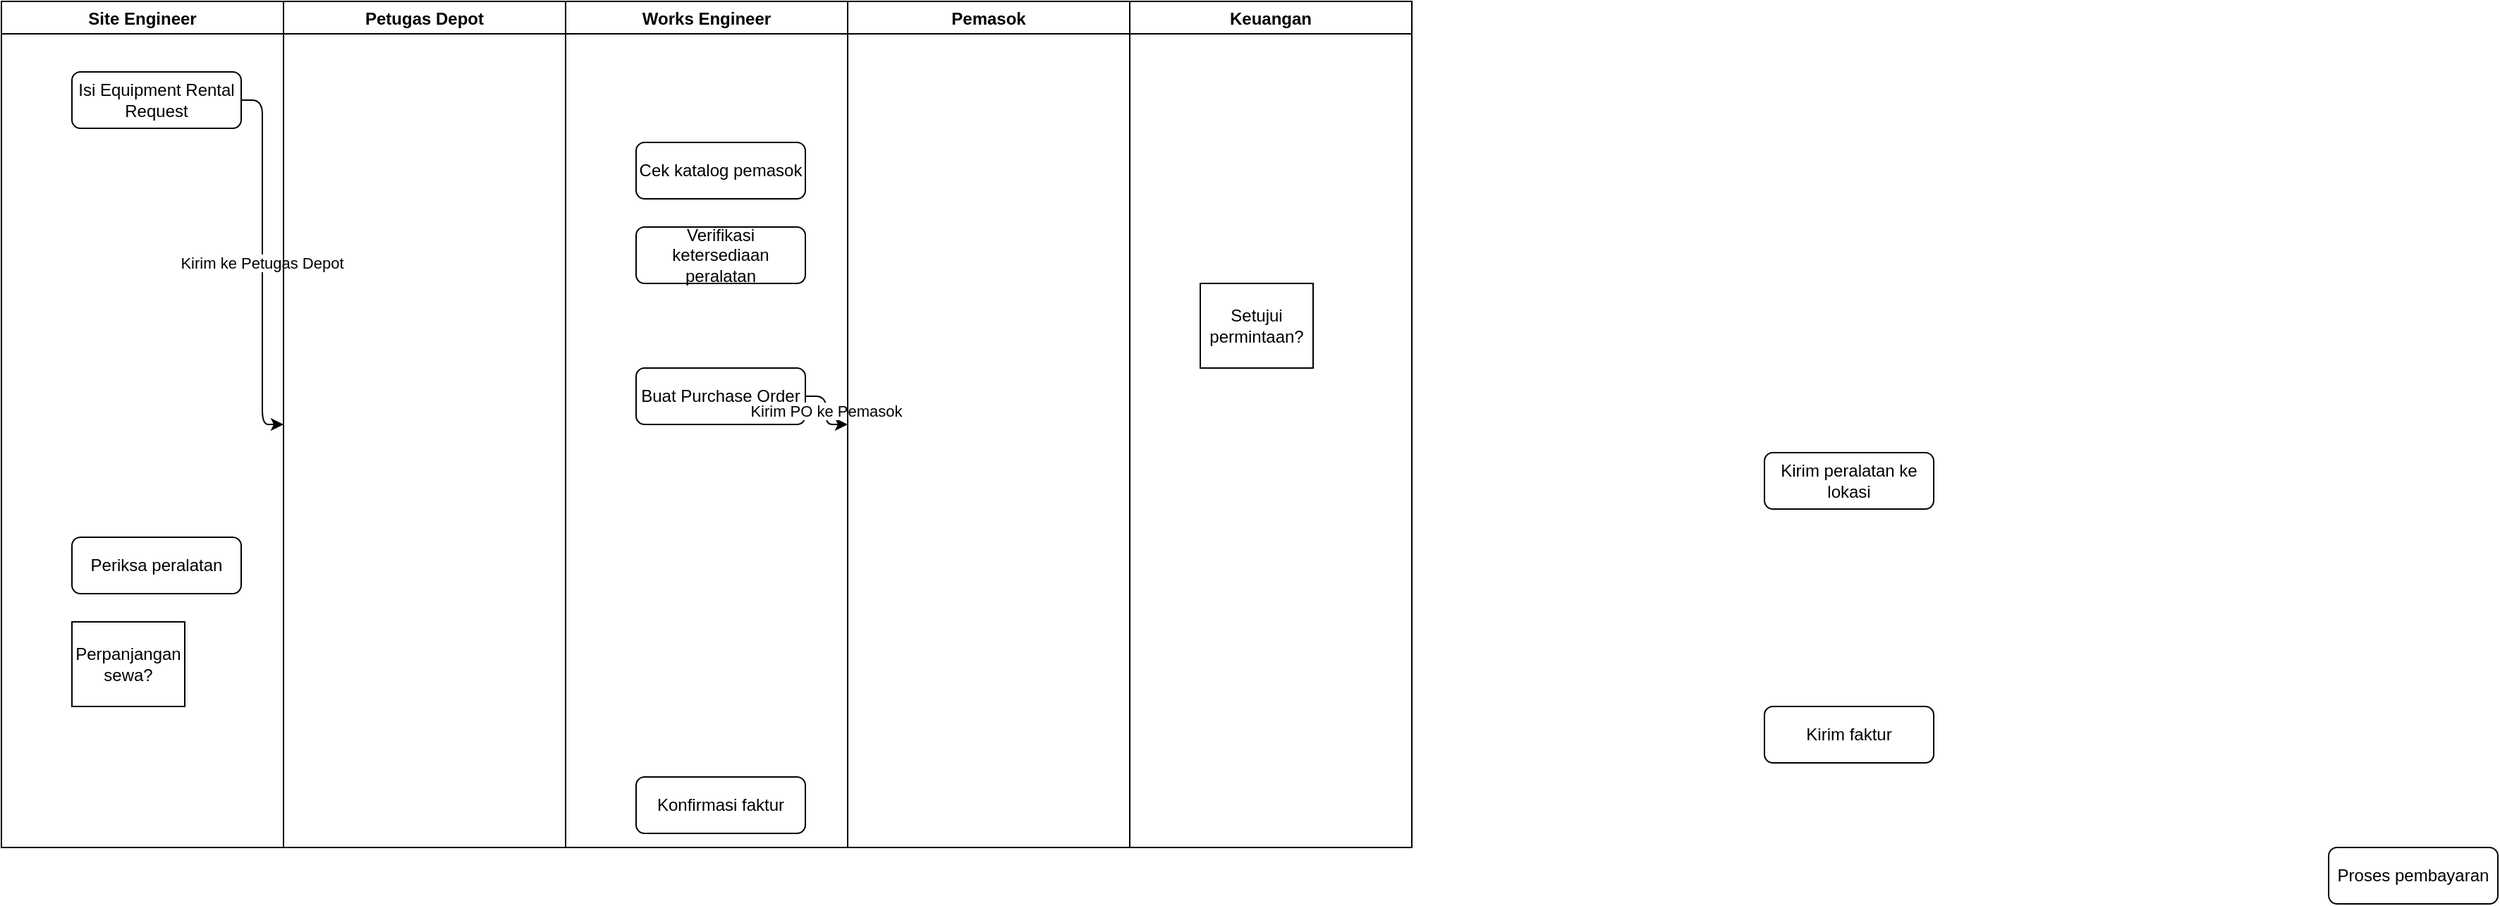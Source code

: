 <mxfile version="26.0.11">
  <diagram id="prtHgNgQTEPvFCAcTncT" name="Page-1">
 <mxGraphModel dx="928" dy="554" grid="1" gridSize="10" guides="1" tooltips="1" connect="1" arrows="1" fold="1" page="1" pageScale="1" pageWidth="827" pageHeight="1169" math="0" shadow="0">
      <root>
        <mxCell id="0" />
        <mxCell id="1" parent="0" />
        
        <!-- Swimlanes -->
        <mxCell id="2" value="Site Engineer" style="swimlane" vertex="1" parent="1">
          <mxGeometry x="0" y="0" width="200" height="600" as="geometry" />
        </mxCell>
        <mxCell id="3" value="Petugas Depot" style="swimlane" vertex="1" parent="1">
          <mxGeometry x="200" y="0" width="200" height="600" as="geometry" />
        </mxCell>
        <mxCell id="4" value="Works Engineer" style="swimlane" vertex="1" parent="1">
          <mxGeometry x="400" y="0" width="200" height="600" as="geometry" />
        </mxCell>
        <mxCell id="5" value="Pemasok" style="swimlane" vertex="1" parent="1">
          <mxGeometry x="600" y="0" width="200" height="600" as="geometry" />
        </mxCell>
        <mxCell id="6" value="Keuangan" style="swimlane" vertex="1" parent="1">
          <mxGeometry x="800" y="0" width="200" height="600" as="geometry" />
        </mxCell>
        
        <!-- Process Steps -->
        <mxCell id="7" value="Isi Equipment Rental Request" style="rounded=1;whiteSpace=wrap;" vertex="1" parent="2">
          <mxGeometry x="50" y="50" width="120" height="40" as="geometry" />
        </mxCell>
        <mxCell id="8" value="Kirim ke Petugas Depot" style="edgeStyle=elbowEdgeStyle;rounded=1;" edge="1" parent="2" source="7" target="3">
          <mxGeometry relative="1" as="geometry" />
        </mxCell>
        <mxCell id="9" value="Cek katalog pemasok" style="rounded=1;whiteSpace=wrap;" vertex="1" parent="3">
          <mxGeometry x="250" y="100" width="120" height="40" as="geometry" />
        </mxCell>
        <mxCell id="10" value="Verifikasi ketersediaan peralatan" style="rounded=1;whiteSpace=wrap;" vertex="1" parent="3">
          <mxGeometry x="250" y="160" width="120" height="40" as="geometry" />
        </mxCell>
        <mxCell id="11" value="Setujui permintaan?" style="diamond;whiteSpace=wrap;" vertex="1" parent="4">
          <mxGeometry x="450" y="200" width="80" height="60" as="geometry" />
        </mxCell>
        <mxCell id="12" value="Buat Purchase Order" style="rounded=1;whiteSpace=wrap;" vertex="1" parent="3">
          <mxGeometry x="250" y="260" width="120" height="40" as="geometry" />
        </mxCell>
        <mxCell id="13" value="Kirim PO ke Pemasok" style="edgeStyle=elbowEdgeStyle;rounded=1;" edge="1" parent="3" source="12" target="5">
          <mxGeometry relative="1" as="geometry" />
        </mxCell>
        <mxCell id="14" value="Kirim peralatan ke lokasi" style="rounded=1;whiteSpace=wrap;" vertex="1" parent="5">
          <mxGeometry x="650" y="320" width="120" height="40" as="geometry" />
        </mxCell>
        <mxCell id="15" value="Periksa peralatan" style="rounded=1;whiteSpace=wrap;" vertex="1" parent="2">
          <mxGeometry x="50" y="380" width="120" height="40" as="geometry" />
        </mxCell>
        <mxCell id="16" value="Perpanjangan sewa?" style="diamond;whiteSpace=wrap;" vertex="1" parent="2">
          <mxGeometry x="50" y="440" width="80" height="60" as="geometry" />
        </mxCell>
        <mxCell id="17" value="Kirim faktur" style="rounded=1;whiteSpace=wrap;" vertex="1" parent="5">
          <mxGeometry x="650" y="500" width="120" height="40" as="geometry" />
        </mxCell>
        <mxCell id="18" value="Konfirmasi faktur" style="rounded=1;whiteSpace=wrap;" vertex="1" parent="3">
          <mxGeometry x="250" y="550" width="120" height="40" as="geometry" />
        </mxCell>
        <mxCell id="19" value="Proses pembayaran" style="rounded=1;whiteSpace=wrap;" vertex="1" parent="6">
          <mxGeometry x="850" y="600" width="120" height="40" as="geometry" />
        </mxCell>
      </root>
    </mxGraphModel>
  </diagram>
</mxfile>
